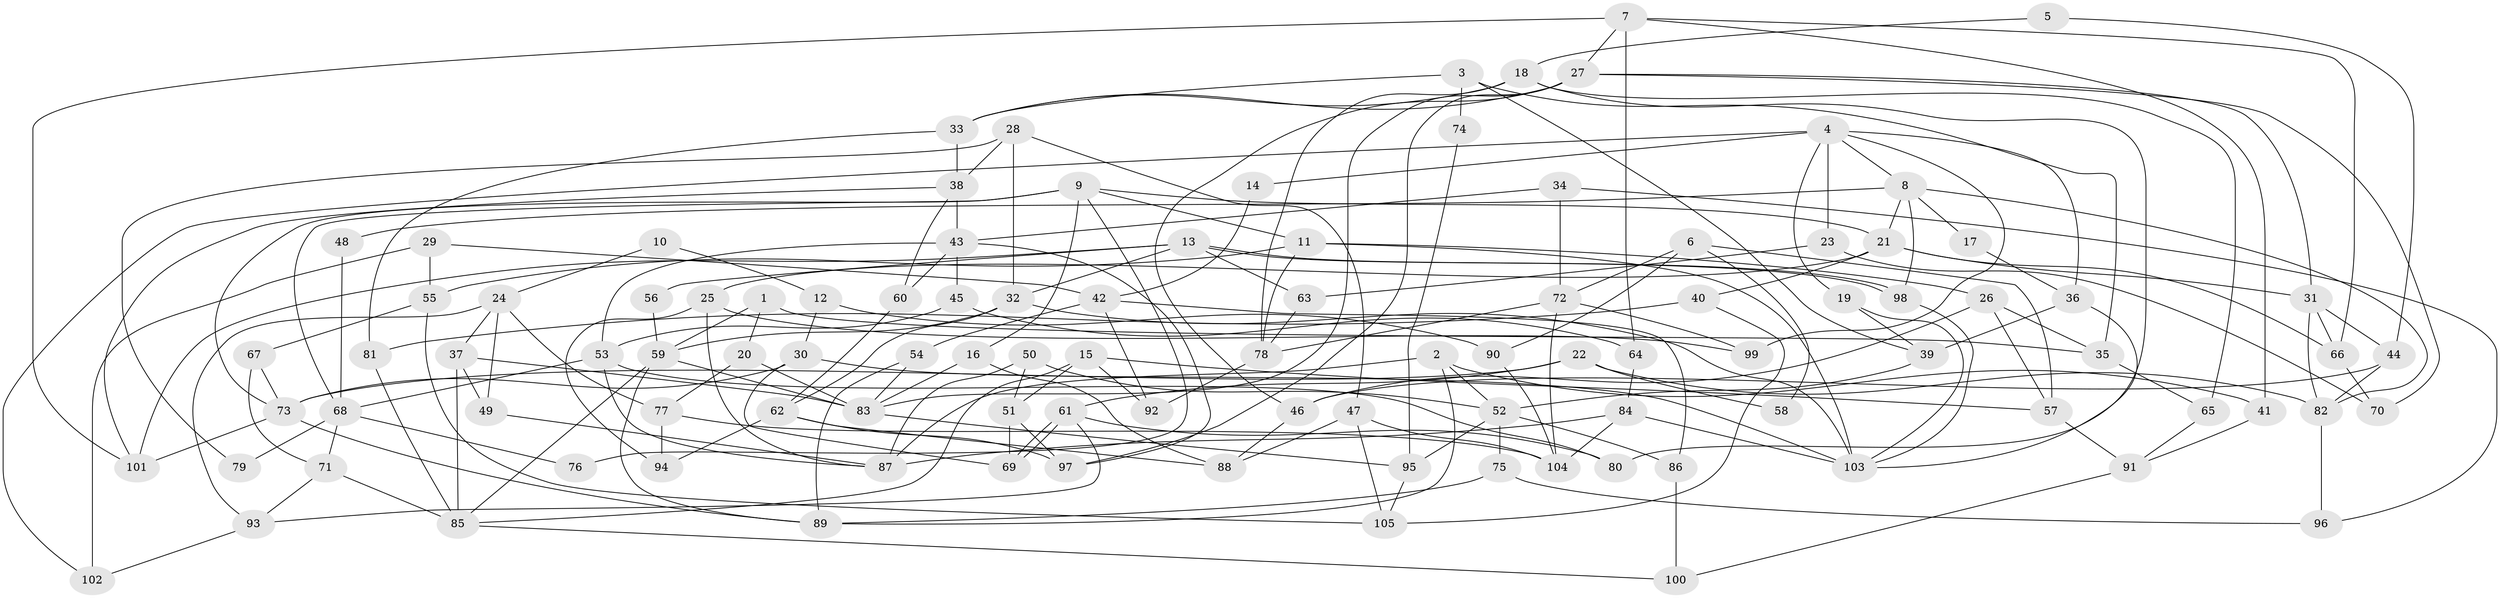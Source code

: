 // coarse degree distribution, {5: 0.21212121212121213, 8: 0.09090909090909091, 7: 0.09090909090909091, 4: 0.24242424242424243, 6: 0.15151515151515152, 2: 0.07575757575757576, 10: 0.015151515151515152, 9: 0.015151515151515152, 3: 0.10606060606060606}
// Generated by graph-tools (version 1.1) at 2025/52/02/27/25 19:52:02]
// undirected, 105 vertices, 210 edges
graph export_dot {
graph [start="1"]
  node [color=gray90,style=filled];
  1;
  2;
  3;
  4;
  5;
  6;
  7;
  8;
  9;
  10;
  11;
  12;
  13;
  14;
  15;
  16;
  17;
  18;
  19;
  20;
  21;
  22;
  23;
  24;
  25;
  26;
  27;
  28;
  29;
  30;
  31;
  32;
  33;
  34;
  35;
  36;
  37;
  38;
  39;
  40;
  41;
  42;
  43;
  44;
  45;
  46;
  47;
  48;
  49;
  50;
  51;
  52;
  53;
  54;
  55;
  56;
  57;
  58;
  59;
  60;
  61;
  62;
  63;
  64;
  65;
  66;
  67;
  68;
  69;
  70;
  71;
  72;
  73;
  74;
  75;
  76;
  77;
  78;
  79;
  80;
  81;
  82;
  83;
  84;
  85;
  86;
  87;
  88;
  89;
  90;
  91;
  92;
  93;
  94;
  95;
  96;
  97;
  98;
  99;
  100;
  101;
  102;
  103;
  104;
  105;
  1 -- 35;
  1 -- 59;
  1 -- 20;
  2 -- 87;
  2 -- 52;
  2 -- 41;
  2 -- 89;
  3 -- 39;
  3 -- 33;
  3 -- 35;
  3 -- 74;
  4 -- 23;
  4 -- 8;
  4 -- 14;
  4 -- 19;
  4 -- 36;
  4 -- 99;
  4 -- 102;
  5 -- 18;
  5 -- 44;
  6 -- 72;
  6 -- 57;
  6 -- 58;
  6 -- 90;
  7 -- 27;
  7 -- 101;
  7 -- 41;
  7 -- 64;
  7 -- 66;
  8 -- 21;
  8 -- 82;
  8 -- 17;
  8 -- 48;
  8 -- 98;
  9 -- 11;
  9 -- 68;
  9 -- 16;
  9 -- 21;
  9 -- 73;
  9 -- 76;
  10 -- 24;
  10 -- 12;
  11 -- 26;
  11 -- 103;
  11 -- 55;
  11 -- 78;
  12 -- 30;
  12 -- 90;
  13 -- 101;
  13 -- 98;
  13 -- 98;
  13 -- 32;
  13 -- 56;
  13 -- 63;
  14 -- 42;
  15 -- 57;
  15 -- 92;
  15 -- 51;
  15 -- 85;
  16 -- 83;
  16 -- 88;
  17 -- 36;
  18 -- 33;
  18 -- 80;
  18 -- 65;
  18 -- 78;
  19 -- 103;
  19 -- 39;
  20 -- 77;
  20 -- 83;
  21 -- 66;
  21 -- 25;
  21 -- 31;
  21 -- 40;
  22 -- 82;
  22 -- 73;
  22 -- 58;
  22 -- 61;
  23 -- 63;
  23 -- 70;
  24 -- 93;
  24 -- 37;
  24 -- 49;
  24 -- 77;
  25 -- 87;
  25 -- 94;
  25 -- 99;
  26 -- 46;
  26 -- 35;
  26 -- 57;
  27 -- 97;
  27 -- 31;
  27 -- 33;
  27 -- 46;
  27 -- 70;
  27 -- 83;
  28 -- 38;
  28 -- 32;
  28 -- 47;
  28 -- 79;
  29 -- 102;
  29 -- 55;
  29 -- 42;
  30 -- 73;
  30 -- 103;
  30 -- 69;
  31 -- 44;
  31 -- 66;
  31 -- 82;
  32 -- 62;
  32 -- 59;
  32 -- 103;
  33 -- 81;
  33 -- 38;
  34 -- 43;
  34 -- 72;
  34 -- 96;
  35 -- 65;
  36 -- 103;
  36 -- 39;
  37 -- 83;
  37 -- 85;
  37 -- 49;
  38 -- 43;
  38 -- 60;
  38 -- 101;
  39 -- 52;
  40 -- 105;
  40 -- 81;
  41 -- 91;
  42 -- 54;
  42 -- 86;
  42 -- 92;
  43 -- 45;
  43 -- 60;
  43 -- 53;
  43 -- 97;
  44 -- 46;
  44 -- 82;
  45 -- 64;
  45 -- 53;
  46 -- 88;
  47 -- 88;
  47 -- 104;
  47 -- 105;
  48 -- 68;
  49 -- 87;
  50 -- 87;
  50 -- 51;
  50 -- 52;
  51 -- 69;
  51 -- 97;
  52 -- 75;
  52 -- 86;
  52 -- 95;
  53 -- 87;
  53 -- 68;
  53 -- 80;
  54 -- 83;
  54 -- 89;
  55 -- 105;
  55 -- 67;
  56 -- 59;
  57 -- 91;
  59 -- 83;
  59 -- 85;
  59 -- 89;
  60 -- 62;
  61 -- 69;
  61 -- 69;
  61 -- 80;
  61 -- 93;
  62 -- 97;
  62 -- 94;
  62 -- 88;
  63 -- 78;
  64 -- 84;
  65 -- 91;
  66 -- 70;
  67 -- 73;
  67 -- 71;
  68 -- 71;
  68 -- 76;
  68 -- 79;
  71 -- 85;
  71 -- 93;
  72 -- 99;
  72 -- 78;
  72 -- 104;
  73 -- 89;
  73 -- 101;
  74 -- 95;
  75 -- 89;
  75 -- 96;
  77 -- 104;
  77 -- 94;
  78 -- 92;
  81 -- 85;
  82 -- 96;
  83 -- 95;
  84 -- 104;
  84 -- 103;
  84 -- 87;
  85 -- 100;
  86 -- 100;
  90 -- 104;
  91 -- 100;
  93 -- 102;
  95 -- 105;
  98 -- 103;
}
